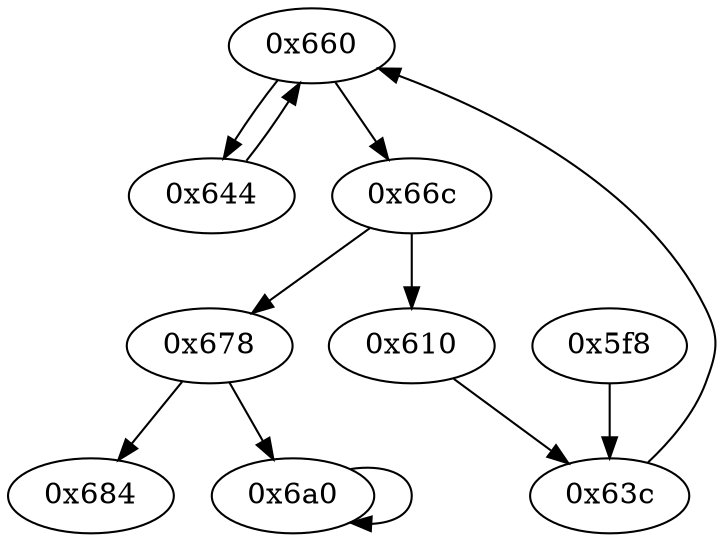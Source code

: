 digraph "" {
	"0x660"	 [opcode="[u'ldr', u'cmp', u'b']"];
	"0x644"	 [opcode="[u'str', u'str', u'ldr', u'ldr', u'ldr', u'cmp', u'mov']"];
	"0x660" -> "0x644";
	"0x66c"	 [opcode="[u'ldr', u'cmp', u'b']"];
	"0x660" -> "0x66c";
	"0x610"	 [opcode="[u'ldr', u'ldr', u'ldr', u'sub', u'add', u'add', u'ldr', u'ldr', u'add', u'add', u'sub']"];
	"0x63c"	 [opcode="[u'ldr', u'b']"];
	"0x610" -> "0x63c";
	"0x684"	 [opcode="[u'ldr', u'ldr', u'add', u'bl', u'mov', u'mov', u'pop']"];
	"0x678"	 [opcode="[u'ldr', u'cmp', u'b']"];
	"0x678" -> "0x684";
	"0x6a0"	 [opcode="[u'b']"];
	"0x678" -> "0x6a0";
	"0x644" -> "0x660";
	"0x63c" -> "0x660";
	"0x66c" -> "0x610";
	"0x66c" -> "0x678";
	"0x6a0" -> "0x6a0";
	"0x5f8"	 [opcode="[u'push', u'mov', u'sub', u'mov', u'mov', u'b']"];
	"0x5f8" -> "0x63c";
}

